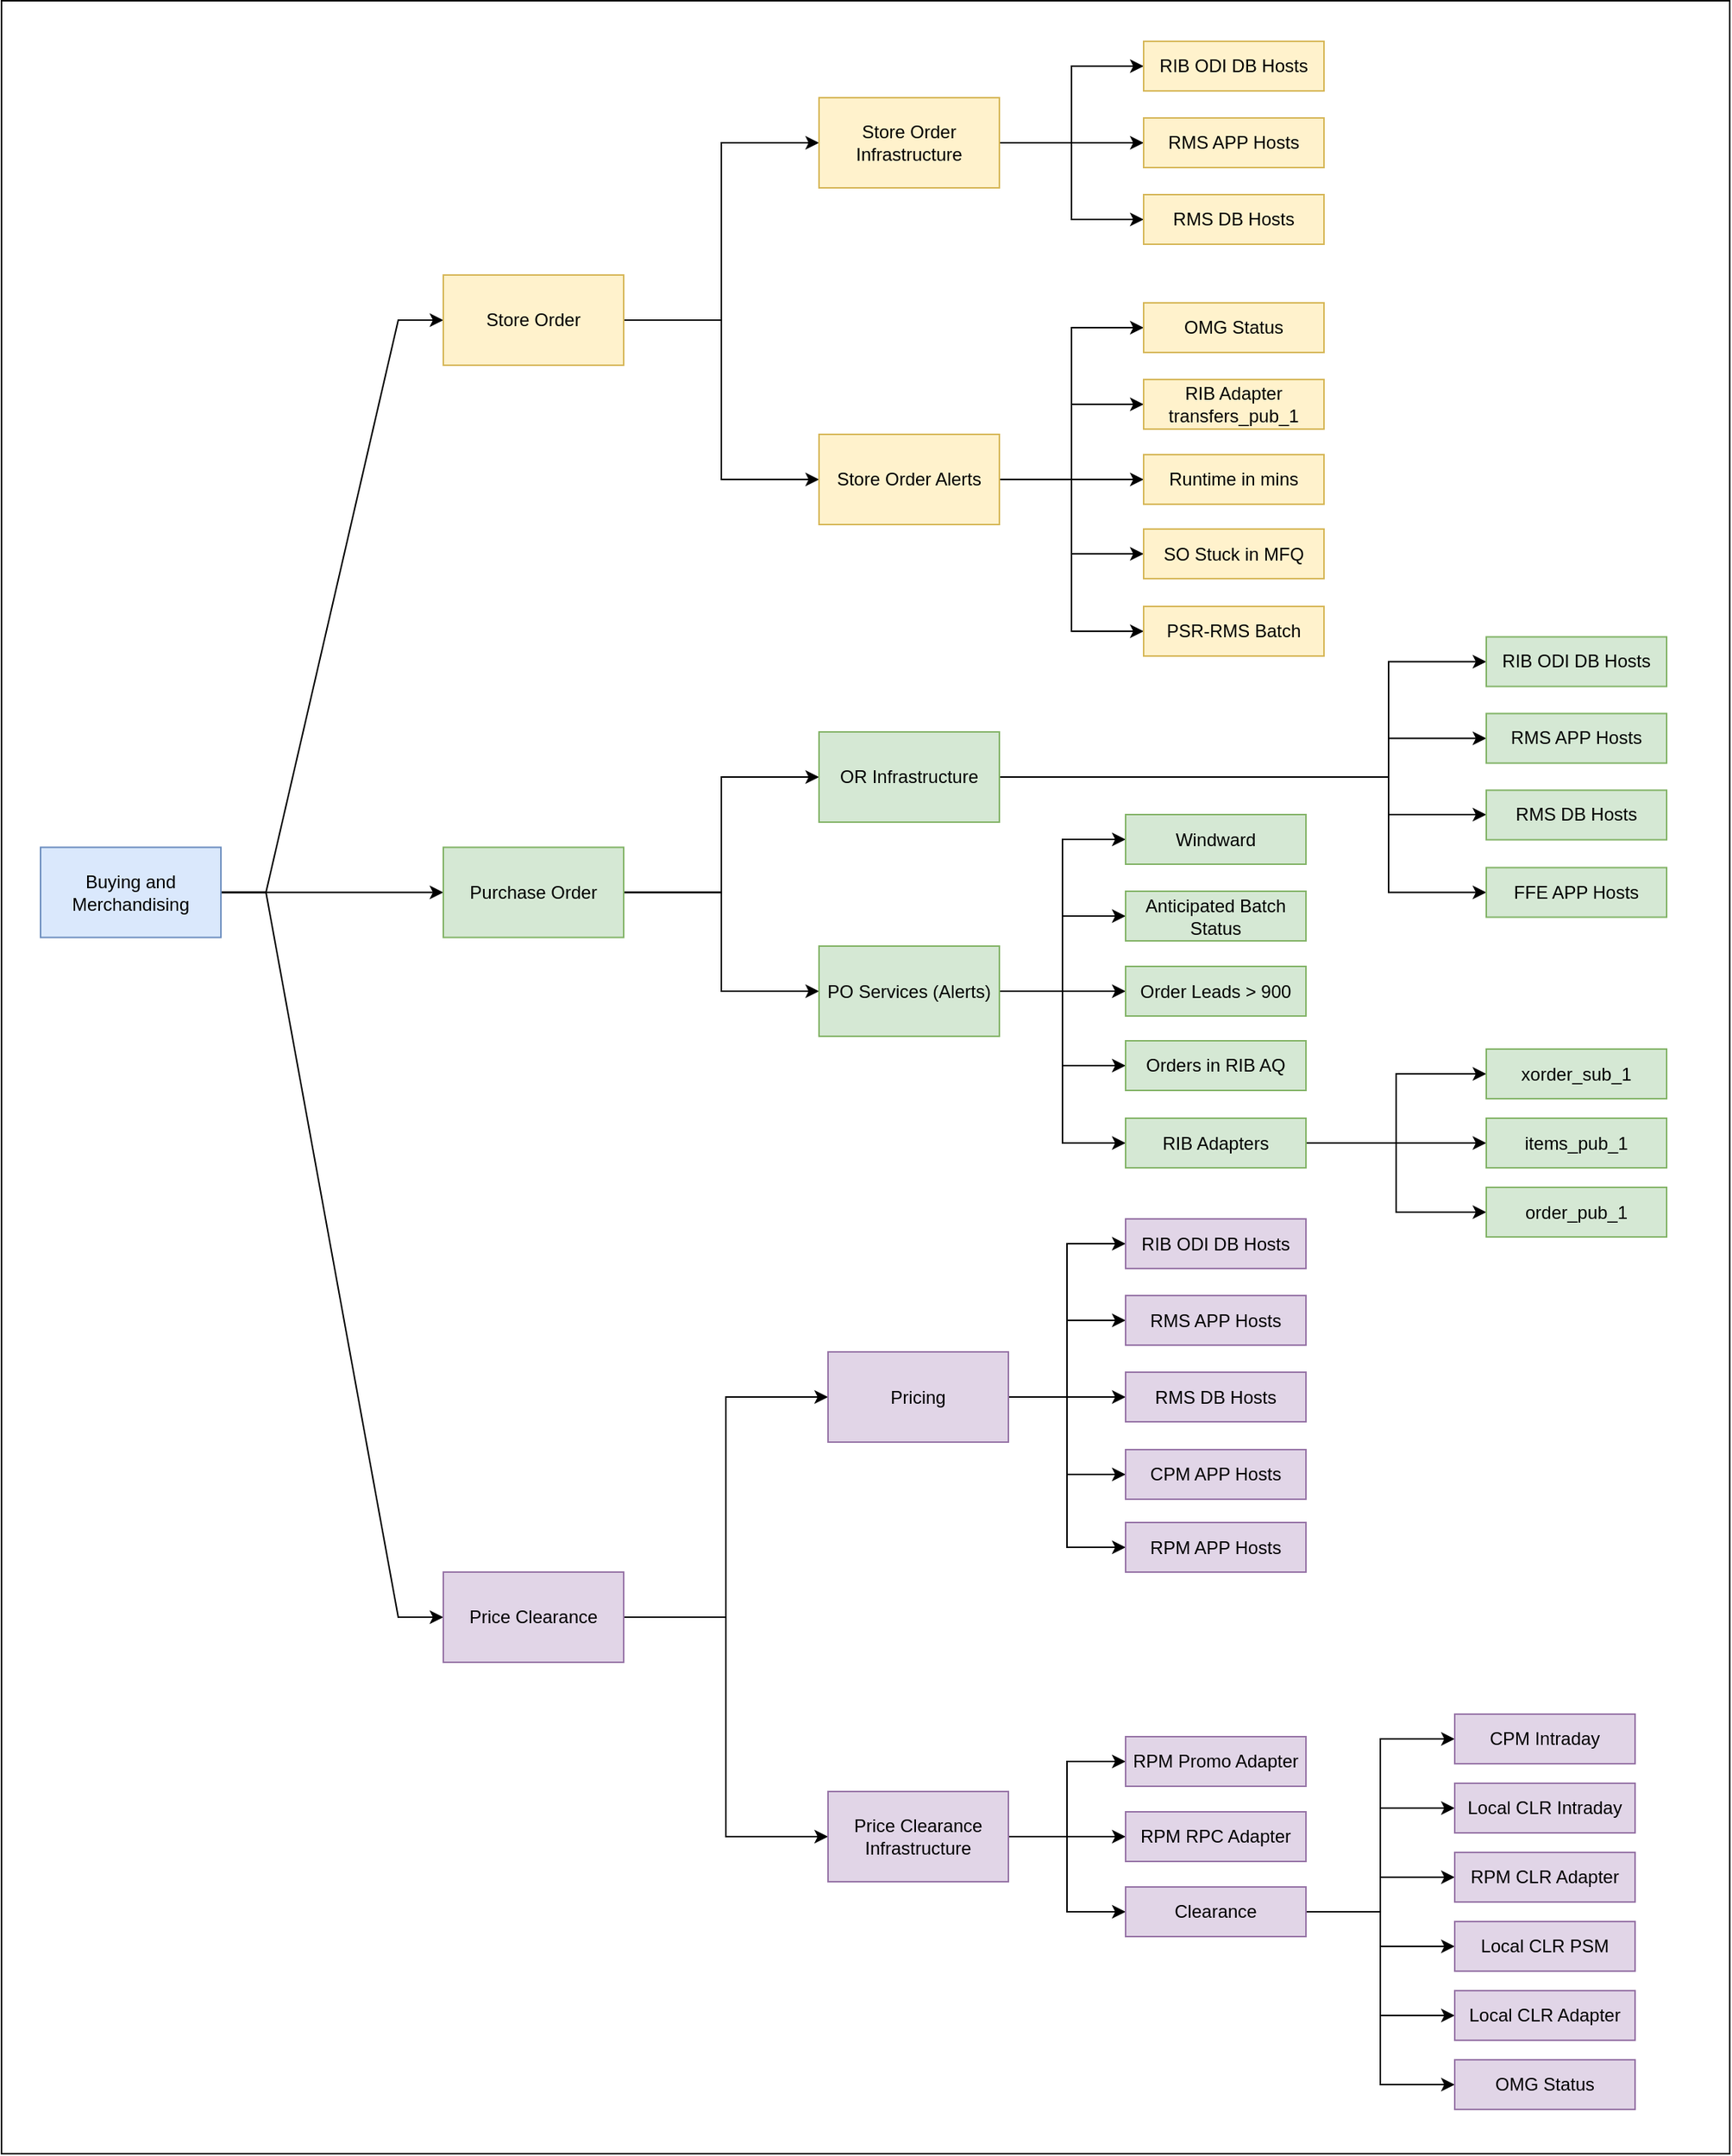<mxfile version="28.1.2">
  <diagram name="Page-1" id="hP_6h3ka9uw1SkXFjNPe">
    <mxGraphModel dx="2337" dy="1387" grid="1" gridSize="10" guides="1" tooltips="1" connect="1" arrows="1" fold="1" page="1" pageScale="1" pageWidth="4681" pageHeight="3300" math="0" shadow="0">
      <root>
        <mxCell id="0" />
        <mxCell id="1" parent="0" />
        <mxCell id="FYWG9nBr05gDe0KyV4Au-99" value="" style="rounded=0;whiteSpace=wrap;html=1;" vertex="1" parent="1">
          <mxGeometry x="230" y="287.5" width="1150" height="1432.5" as="geometry" />
        </mxCell>
        <mxCell id="FYWG9nBr05gDe0KyV4Au-5" style="rounded=0;orthogonalLoop=1;jettySize=auto;html=1;entryX=0;entryY=0.5;entryDx=0;entryDy=0;exitX=1;exitY=0.5;exitDx=0;exitDy=0;edgeStyle=entityRelationEdgeStyle;" edge="1" parent="1" source="FYWG9nBr05gDe0KyV4Au-1" target="FYWG9nBr05gDe0KyV4Au-2">
          <mxGeometry relative="1" as="geometry" />
        </mxCell>
        <mxCell id="FYWG9nBr05gDe0KyV4Au-6" style="rounded=0;orthogonalLoop=1;jettySize=auto;html=1;entryX=0;entryY=0.5;entryDx=0;entryDy=0;edgeStyle=entityRelationEdgeStyle;" edge="1" parent="1" source="FYWG9nBr05gDe0KyV4Au-1" target="FYWG9nBr05gDe0KyV4Au-3">
          <mxGeometry relative="1" as="geometry" />
        </mxCell>
        <mxCell id="FYWG9nBr05gDe0KyV4Au-7" style="rounded=0;orthogonalLoop=1;jettySize=auto;html=1;entryX=0;entryY=0.5;entryDx=0;entryDy=0;exitX=1;exitY=0.5;exitDx=0;exitDy=0;edgeStyle=entityRelationEdgeStyle;" edge="1" parent="1" source="FYWG9nBr05gDe0KyV4Au-1" target="FYWG9nBr05gDe0KyV4Au-4">
          <mxGeometry relative="1" as="geometry" />
        </mxCell>
        <mxCell id="FYWG9nBr05gDe0KyV4Au-1" value="Buying and Merchandising" style="rounded=0;whiteSpace=wrap;html=1;fillColor=#dae8fc;strokeColor=#6c8ebf;" vertex="1" parent="1">
          <mxGeometry x="256" y="850.75" width="120" height="60" as="geometry" />
        </mxCell>
        <mxCell id="FYWG9nBr05gDe0KyV4Au-10" style="edgeStyle=orthogonalEdgeStyle;rounded=0;orthogonalLoop=1;jettySize=auto;html=1;entryX=0;entryY=0.5;entryDx=0;entryDy=0;" edge="1" parent="1" source="FYWG9nBr05gDe0KyV4Au-2" target="FYWG9nBr05gDe0KyV4Au-8">
          <mxGeometry relative="1" as="geometry" />
        </mxCell>
        <mxCell id="FYWG9nBr05gDe0KyV4Au-11" style="edgeStyle=orthogonalEdgeStyle;rounded=0;orthogonalLoop=1;jettySize=auto;html=1;entryX=0;entryY=0.5;entryDx=0;entryDy=0;" edge="1" parent="1" source="FYWG9nBr05gDe0KyV4Au-2" target="FYWG9nBr05gDe0KyV4Au-9">
          <mxGeometry relative="1" as="geometry" />
        </mxCell>
        <mxCell id="FYWG9nBr05gDe0KyV4Au-2" value="Store Order" style="rounded=0;whiteSpace=wrap;html=1;fillColor=#fff2cc;strokeColor=#d6b656;" vertex="1" parent="1">
          <mxGeometry x="524" y="470" width="120" height="60" as="geometry" />
        </mxCell>
        <mxCell id="FYWG9nBr05gDe0KyV4Au-14" style="edgeStyle=orthogonalEdgeStyle;rounded=0;orthogonalLoop=1;jettySize=auto;html=1;entryX=0;entryY=0.5;entryDx=0;entryDy=0;" edge="1" parent="1" source="FYWG9nBr05gDe0KyV4Au-3" target="FYWG9nBr05gDe0KyV4Au-12">
          <mxGeometry relative="1" as="geometry" />
        </mxCell>
        <mxCell id="FYWG9nBr05gDe0KyV4Au-15" style="edgeStyle=orthogonalEdgeStyle;rounded=0;orthogonalLoop=1;jettySize=auto;html=1;entryX=0;entryY=0.5;entryDx=0;entryDy=0;" edge="1" parent="1" source="FYWG9nBr05gDe0KyV4Au-3" target="FYWG9nBr05gDe0KyV4Au-13">
          <mxGeometry relative="1" as="geometry" />
        </mxCell>
        <mxCell id="FYWG9nBr05gDe0KyV4Au-3" value="Purchase Order" style="rounded=0;whiteSpace=wrap;html=1;fillColor=#d5e8d4;strokeColor=#82b366;" vertex="1" parent="1">
          <mxGeometry x="524" y="850.75" width="120" height="60" as="geometry" />
        </mxCell>
        <mxCell id="FYWG9nBr05gDe0KyV4Au-18" style="edgeStyle=orthogonalEdgeStyle;rounded=0;orthogonalLoop=1;jettySize=auto;html=1;entryX=0;entryY=0.5;entryDx=0;entryDy=0;" edge="1" parent="1" source="FYWG9nBr05gDe0KyV4Au-4" target="FYWG9nBr05gDe0KyV4Au-16">
          <mxGeometry relative="1" as="geometry" />
        </mxCell>
        <mxCell id="FYWG9nBr05gDe0KyV4Au-19" style="edgeStyle=orthogonalEdgeStyle;rounded=0;orthogonalLoop=1;jettySize=auto;html=1;entryX=0;entryY=0.5;entryDx=0;entryDy=0;" edge="1" parent="1" source="FYWG9nBr05gDe0KyV4Au-4" target="FYWG9nBr05gDe0KyV4Au-17">
          <mxGeometry relative="1" as="geometry" />
        </mxCell>
        <mxCell id="FYWG9nBr05gDe0KyV4Au-4" value="Price Clearance" style="rounded=0;whiteSpace=wrap;html=1;fillColor=#e1d5e7;strokeColor=#9673a6;" vertex="1" parent="1">
          <mxGeometry x="524" y="1333" width="120" height="60" as="geometry" />
        </mxCell>
        <mxCell id="FYWG9nBr05gDe0KyV4Au-23" style="edgeStyle=orthogonalEdgeStyle;rounded=0;orthogonalLoop=1;jettySize=auto;html=1;entryX=0;entryY=0.5;entryDx=0;entryDy=0;" edge="1" parent="1" source="FYWG9nBr05gDe0KyV4Au-8" target="FYWG9nBr05gDe0KyV4Au-20">
          <mxGeometry relative="1" as="geometry" />
        </mxCell>
        <mxCell id="FYWG9nBr05gDe0KyV4Au-24" style="edgeStyle=orthogonalEdgeStyle;rounded=0;orthogonalLoop=1;jettySize=auto;html=1;entryX=0;entryY=0.5;entryDx=0;entryDy=0;" edge="1" parent="1" source="FYWG9nBr05gDe0KyV4Au-8" target="FYWG9nBr05gDe0KyV4Au-21">
          <mxGeometry relative="1" as="geometry" />
        </mxCell>
        <mxCell id="FYWG9nBr05gDe0KyV4Au-25" style="edgeStyle=orthogonalEdgeStyle;rounded=0;orthogonalLoop=1;jettySize=auto;html=1;entryX=0;entryY=0.5;entryDx=0;entryDy=0;" edge="1" parent="1" source="FYWG9nBr05gDe0KyV4Au-8" target="FYWG9nBr05gDe0KyV4Au-22">
          <mxGeometry relative="1" as="geometry" />
        </mxCell>
        <mxCell id="FYWG9nBr05gDe0KyV4Au-8" value="Store Order Infrastructure" style="rounded=0;whiteSpace=wrap;html=1;fillColor=#fff2cc;strokeColor=#d6b656;" vertex="1" parent="1">
          <mxGeometry x="774" y="352" width="120" height="60" as="geometry" />
        </mxCell>
        <mxCell id="FYWG9nBr05gDe0KyV4Au-31" style="edgeStyle=orthogonalEdgeStyle;rounded=0;orthogonalLoop=1;jettySize=auto;html=1;entryX=0;entryY=0.5;entryDx=0;entryDy=0;" edge="1" parent="1" source="FYWG9nBr05gDe0KyV4Au-9" target="FYWG9nBr05gDe0KyV4Au-26">
          <mxGeometry relative="1" as="geometry" />
        </mxCell>
        <mxCell id="FYWG9nBr05gDe0KyV4Au-32" style="edgeStyle=orthogonalEdgeStyle;rounded=0;orthogonalLoop=1;jettySize=auto;html=1;entryX=0;entryY=0.5;entryDx=0;entryDy=0;" edge="1" parent="1" source="FYWG9nBr05gDe0KyV4Au-9" target="FYWG9nBr05gDe0KyV4Au-27">
          <mxGeometry relative="1" as="geometry" />
        </mxCell>
        <mxCell id="FYWG9nBr05gDe0KyV4Au-33" style="edgeStyle=orthogonalEdgeStyle;rounded=0;orthogonalLoop=1;jettySize=auto;html=1;entryX=0;entryY=0.5;entryDx=0;entryDy=0;" edge="1" parent="1" source="FYWG9nBr05gDe0KyV4Au-9" target="FYWG9nBr05gDe0KyV4Au-28">
          <mxGeometry relative="1" as="geometry" />
        </mxCell>
        <mxCell id="FYWG9nBr05gDe0KyV4Au-34" style="edgeStyle=orthogonalEdgeStyle;rounded=0;orthogonalLoop=1;jettySize=auto;html=1;entryX=0;entryY=0.5;entryDx=0;entryDy=0;" edge="1" parent="1" source="FYWG9nBr05gDe0KyV4Au-9" target="FYWG9nBr05gDe0KyV4Au-29">
          <mxGeometry relative="1" as="geometry" />
        </mxCell>
        <mxCell id="FYWG9nBr05gDe0KyV4Au-35" style="edgeStyle=orthogonalEdgeStyle;rounded=0;orthogonalLoop=1;jettySize=auto;html=1;entryX=0;entryY=0.5;entryDx=0;entryDy=0;" edge="1" parent="1" source="FYWG9nBr05gDe0KyV4Au-9" target="FYWG9nBr05gDe0KyV4Au-30">
          <mxGeometry relative="1" as="geometry" />
        </mxCell>
        <mxCell id="FYWG9nBr05gDe0KyV4Au-9" value="Store Order Alerts" style="rounded=0;whiteSpace=wrap;html=1;fillColor=#fff2cc;strokeColor=#d6b656;" vertex="1" parent="1">
          <mxGeometry x="774" y="576" width="120" height="60" as="geometry" />
        </mxCell>
        <mxCell id="FYWG9nBr05gDe0KyV4Au-43" style="edgeStyle=orthogonalEdgeStyle;rounded=0;orthogonalLoop=1;jettySize=auto;html=1;entryX=0;entryY=0.5;entryDx=0;entryDy=0;" edge="1" parent="1" source="FYWG9nBr05gDe0KyV4Au-12" target="FYWG9nBr05gDe0KyV4Au-36">
          <mxGeometry relative="1" as="geometry">
            <Array as="points">
              <mxPoint x="1153" y="804" />
              <mxPoint x="1153" y="727" />
            </Array>
          </mxGeometry>
        </mxCell>
        <mxCell id="FYWG9nBr05gDe0KyV4Au-44" style="edgeStyle=orthogonalEdgeStyle;rounded=0;orthogonalLoop=1;jettySize=auto;html=1;entryX=0;entryY=0.5;entryDx=0;entryDy=0;" edge="1" parent="1" source="FYWG9nBr05gDe0KyV4Au-12" target="FYWG9nBr05gDe0KyV4Au-37">
          <mxGeometry relative="1" as="geometry">
            <Array as="points">
              <mxPoint x="1153" y="804" />
              <mxPoint x="1153" y="778" />
            </Array>
          </mxGeometry>
        </mxCell>
        <mxCell id="FYWG9nBr05gDe0KyV4Au-45" style="edgeStyle=orthogonalEdgeStyle;rounded=0;orthogonalLoop=1;jettySize=auto;html=1;" edge="1" parent="1" source="FYWG9nBr05gDe0KyV4Au-12" target="FYWG9nBr05gDe0KyV4Au-38">
          <mxGeometry relative="1" as="geometry">
            <Array as="points">
              <mxPoint x="1153" y="804" />
              <mxPoint x="1153" y="829" />
            </Array>
          </mxGeometry>
        </mxCell>
        <mxCell id="FYWG9nBr05gDe0KyV4Au-46" style="edgeStyle=orthogonalEdgeStyle;rounded=0;orthogonalLoop=1;jettySize=auto;html=1;entryX=0;entryY=0.5;entryDx=0;entryDy=0;" edge="1" parent="1" source="FYWG9nBr05gDe0KyV4Au-12" target="FYWG9nBr05gDe0KyV4Au-39">
          <mxGeometry relative="1" as="geometry">
            <Array as="points">
              <mxPoint x="1153" y="804" />
              <mxPoint x="1153" y="881" />
            </Array>
          </mxGeometry>
        </mxCell>
        <mxCell id="FYWG9nBr05gDe0KyV4Au-12" value="OR Infrastructure" style="rounded=0;whiteSpace=wrap;html=1;fillColor=#d5e8d4;strokeColor=#82b366;" vertex="1" parent="1">
          <mxGeometry x="774" y="774" width="120" height="60" as="geometry" />
        </mxCell>
        <mxCell id="FYWG9nBr05gDe0KyV4Au-56" style="edgeStyle=orthogonalEdgeStyle;rounded=0;orthogonalLoop=1;jettySize=auto;html=1;entryX=0;entryY=0.5;entryDx=0;entryDy=0;" edge="1" parent="1" source="FYWG9nBr05gDe0KyV4Au-13" target="FYWG9nBr05gDe0KyV4Au-51">
          <mxGeometry relative="1" as="geometry" />
        </mxCell>
        <mxCell id="FYWG9nBr05gDe0KyV4Au-57" style="edgeStyle=orthogonalEdgeStyle;rounded=0;orthogonalLoop=1;jettySize=auto;html=1;entryX=0;entryY=0.5;entryDx=0;entryDy=0;" edge="1" parent="1" source="FYWG9nBr05gDe0KyV4Au-13" target="FYWG9nBr05gDe0KyV4Au-52">
          <mxGeometry relative="1" as="geometry" />
        </mxCell>
        <mxCell id="FYWG9nBr05gDe0KyV4Au-58" style="edgeStyle=orthogonalEdgeStyle;rounded=0;orthogonalLoop=1;jettySize=auto;html=1;entryX=0;entryY=0.5;entryDx=0;entryDy=0;" edge="1" parent="1" source="FYWG9nBr05gDe0KyV4Au-13" target="FYWG9nBr05gDe0KyV4Au-53">
          <mxGeometry relative="1" as="geometry" />
        </mxCell>
        <mxCell id="FYWG9nBr05gDe0KyV4Au-59" style="edgeStyle=orthogonalEdgeStyle;rounded=0;orthogonalLoop=1;jettySize=auto;html=1;entryX=0;entryY=0.5;entryDx=0;entryDy=0;" edge="1" parent="1" source="FYWG9nBr05gDe0KyV4Au-13" target="FYWG9nBr05gDe0KyV4Au-54">
          <mxGeometry relative="1" as="geometry" />
        </mxCell>
        <mxCell id="FYWG9nBr05gDe0KyV4Au-60" style="edgeStyle=orthogonalEdgeStyle;rounded=0;orthogonalLoop=1;jettySize=auto;html=1;entryX=0;entryY=0.5;entryDx=0;entryDy=0;" edge="1" parent="1" source="FYWG9nBr05gDe0KyV4Au-13" target="FYWG9nBr05gDe0KyV4Au-55">
          <mxGeometry relative="1" as="geometry" />
        </mxCell>
        <mxCell id="FYWG9nBr05gDe0KyV4Au-13" value="PO Services (Alerts)" style="rounded=0;whiteSpace=wrap;html=1;fillColor=#d5e8d4;strokeColor=#82b366;" vertex="1" parent="1">
          <mxGeometry x="774" y="916.5" width="120" height="60" as="geometry" />
        </mxCell>
        <mxCell id="FYWG9nBr05gDe0KyV4Au-72" style="edgeStyle=orthogonalEdgeStyle;rounded=0;orthogonalLoop=1;jettySize=auto;html=1;entryX=0;entryY=0.5;entryDx=0;entryDy=0;" edge="1" parent="1" source="FYWG9nBr05gDe0KyV4Au-16" target="FYWG9nBr05gDe0KyV4Au-67">
          <mxGeometry relative="1" as="geometry" />
        </mxCell>
        <mxCell id="FYWG9nBr05gDe0KyV4Au-73" style="edgeStyle=orthogonalEdgeStyle;rounded=0;orthogonalLoop=1;jettySize=auto;html=1;entryX=0;entryY=0.5;entryDx=0;entryDy=0;" edge="1" parent="1" source="FYWG9nBr05gDe0KyV4Au-16" target="FYWG9nBr05gDe0KyV4Au-68">
          <mxGeometry relative="1" as="geometry" />
        </mxCell>
        <mxCell id="FYWG9nBr05gDe0KyV4Au-74" style="edgeStyle=orthogonalEdgeStyle;rounded=0;orthogonalLoop=1;jettySize=auto;html=1;entryX=0;entryY=0.5;entryDx=0;entryDy=0;" edge="1" parent="1" source="FYWG9nBr05gDe0KyV4Au-16" target="FYWG9nBr05gDe0KyV4Au-69">
          <mxGeometry relative="1" as="geometry" />
        </mxCell>
        <mxCell id="FYWG9nBr05gDe0KyV4Au-75" style="edgeStyle=orthogonalEdgeStyle;rounded=0;orthogonalLoop=1;jettySize=auto;html=1;entryX=0;entryY=0.5;entryDx=0;entryDy=0;" edge="1" parent="1" source="FYWG9nBr05gDe0KyV4Au-16" target="FYWG9nBr05gDe0KyV4Au-70">
          <mxGeometry relative="1" as="geometry" />
        </mxCell>
        <mxCell id="FYWG9nBr05gDe0KyV4Au-76" style="edgeStyle=orthogonalEdgeStyle;rounded=0;orthogonalLoop=1;jettySize=auto;html=1;entryX=0;entryY=0.5;entryDx=0;entryDy=0;" edge="1" parent="1" source="FYWG9nBr05gDe0KyV4Au-16" target="FYWG9nBr05gDe0KyV4Au-71">
          <mxGeometry relative="1" as="geometry" />
        </mxCell>
        <mxCell id="FYWG9nBr05gDe0KyV4Au-16" value="Pricing" style="rounded=0;whiteSpace=wrap;html=1;fillColor=#e1d5e7;strokeColor=#9673a6;" vertex="1" parent="1">
          <mxGeometry x="780" y="1186.5" width="120" height="60" as="geometry" />
        </mxCell>
        <mxCell id="FYWG9nBr05gDe0KyV4Au-80" style="edgeStyle=orthogonalEdgeStyle;rounded=0;orthogonalLoop=1;jettySize=auto;html=1;entryX=0;entryY=0.5;entryDx=0;entryDy=0;" edge="1" parent="1" source="FYWG9nBr05gDe0KyV4Au-17" target="FYWG9nBr05gDe0KyV4Au-77">
          <mxGeometry relative="1" as="geometry" />
        </mxCell>
        <mxCell id="FYWG9nBr05gDe0KyV4Au-81" style="edgeStyle=orthogonalEdgeStyle;rounded=0;orthogonalLoop=1;jettySize=auto;html=1;entryX=0;entryY=0.5;entryDx=0;entryDy=0;" edge="1" parent="1" source="FYWG9nBr05gDe0KyV4Au-17" target="FYWG9nBr05gDe0KyV4Au-78">
          <mxGeometry relative="1" as="geometry" />
        </mxCell>
        <mxCell id="FYWG9nBr05gDe0KyV4Au-82" style="edgeStyle=orthogonalEdgeStyle;rounded=0;orthogonalLoop=1;jettySize=auto;html=1;entryX=0;entryY=0.5;entryDx=0;entryDy=0;" edge="1" parent="1" source="FYWG9nBr05gDe0KyV4Au-17" target="FYWG9nBr05gDe0KyV4Au-79">
          <mxGeometry relative="1" as="geometry" />
        </mxCell>
        <mxCell id="FYWG9nBr05gDe0KyV4Au-17" value="Price Clearance Infrastructure" style="rounded=0;whiteSpace=wrap;html=1;fillColor=#e1d5e7;strokeColor=#9673a6;" vertex="1" parent="1">
          <mxGeometry x="780" y="1479" width="120" height="60" as="geometry" />
        </mxCell>
        <mxCell id="FYWG9nBr05gDe0KyV4Au-20" value="RIB ODI DB Hosts" style="rounded=0;whiteSpace=wrap;html=1;fillColor=#fff2cc;strokeColor=#d6b656;" vertex="1" parent="1">
          <mxGeometry x="990" y="314.5" width="120" height="33" as="geometry" />
        </mxCell>
        <mxCell id="FYWG9nBr05gDe0KyV4Au-21" value="RMS APP Hosts" style="rounded=0;whiteSpace=wrap;html=1;fillColor=#fff2cc;strokeColor=#d6b656;" vertex="1" parent="1">
          <mxGeometry x="990" y="365.5" width="120" height="33" as="geometry" />
        </mxCell>
        <mxCell id="FYWG9nBr05gDe0KyV4Au-22" value="RMS DB Hosts" style="rounded=0;whiteSpace=wrap;html=1;fillColor=#fff2cc;strokeColor=#d6b656;" vertex="1" parent="1">
          <mxGeometry x="990" y="416.5" width="120" height="33" as="geometry" />
        </mxCell>
        <mxCell id="FYWG9nBr05gDe0KyV4Au-26" value="OMG Status" style="rounded=0;whiteSpace=wrap;html=1;fillColor=#fff2cc;strokeColor=#d6b656;" vertex="1" parent="1">
          <mxGeometry x="990" y="488.5" width="120" height="33" as="geometry" />
        </mxCell>
        <mxCell id="FYWG9nBr05gDe0KyV4Au-27" value="RIB Adapter&lt;br&gt;transfers_pub_1" style="rounded=0;whiteSpace=wrap;html=1;fillColor=#fff2cc;strokeColor=#d6b656;" vertex="1" parent="1">
          <mxGeometry x="990" y="539.5" width="120" height="33" as="geometry" />
        </mxCell>
        <mxCell id="FYWG9nBr05gDe0KyV4Au-28" value="Runtime in mins" style="rounded=0;whiteSpace=wrap;html=1;fillColor=#fff2cc;strokeColor=#d6b656;" vertex="1" parent="1">
          <mxGeometry x="990" y="589.5" width="120" height="33" as="geometry" />
        </mxCell>
        <mxCell id="FYWG9nBr05gDe0KyV4Au-29" value="SO Stuck in MFQ" style="rounded=0;whiteSpace=wrap;html=1;fillColor=#fff2cc;strokeColor=#d6b656;" vertex="1" parent="1">
          <mxGeometry x="990" y="639" width="120" height="33" as="geometry" />
        </mxCell>
        <mxCell id="FYWG9nBr05gDe0KyV4Au-30" value="PSR-RMS Batch" style="rounded=0;whiteSpace=wrap;html=1;fillColor=#fff2cc;strokeColor=#d6b656;" vertex="1" parent="1">
          <mxGeometry x="990" y="690.5" width="120" height="33" as="geometry" />
        </mxCell>
        <mxCell id="FYWG9nBr05gDe0KyV4Au-36" value="RIB ODI DB Hosts" style="rounded=0;whiteSpace=wrap;html=1;fillColor=#d5e8d4;strokeColor=#82b366;" vertex="1" parent="1">
          <mxGeometry x="1218" y="710.75" width="120" height="33" as="geometry" />
        </mxCell>
        <mxCell id="FYWG9nBr05gDe0KyV4Au-37" value="RMS APP Hosts" style="rounded=0;whiteSpace=wrap;html=1;fillColor=#d5e8d4;strokeColor=#82b366;" vertex="1" parent="1">
          <mxGeometry x="1218" y="761.75" width="120" height="33" as="geometry" />
        </mxCell>
        <mxCell id="FYWG9nBr05gDe0KyV4Au-38" value="RMS DB Hosts" style="rounded=0;whiteSpace=wrap;html=1;fillColor=#d5e8d4;strokeColor=#82b366;" vertex="1" parent="1">
          <mxGeometry x="1218" y="812.75" width="120" height="33" as="geometry" />
        </mxCell>
        <mxCell id="FYWG9nBr05gDe0KyV4Au-39" value="FFE APP Hosts" style="rounded=0;whiteSpace=wrap;html=1;fillColor=#d5e8d4;strokeColor=#82b366;" vertex="1" parent="1">
          <mxGeometry x="1218" y="864.25" width="120" height="33" as="geometry" />
        </mxCell>
        <mxCell id="FYWG9nBr05gDe0KyV4Au-51" value="Windward" style="rounded=0;whiteSpace=wrap;html=1;fillColor=#d5e8d4;strokeColor=#82b366;" vertex="1" parent="1">
          <mxGeometry x="978" y="829" width="120" height="33" as="geometry" />
        </mxCell>
        <mxCell id="FYWG9nBr05gDe0KyV4Au-52" value="Anticipated Batch Status" style="rounded=0;whiteSpace=wrap;html=1;fillColor=#d5e8d4;strokeColor=#82b366;" vertex="1" parent="1">
          <mxGeometry x="978" y="880" width="120" height="33" as="geometry" />
        </mxCell>
        <mxCell id="FYWG9nBr05gDe0KyV4Au-53" value="Order Leads &amp;gt; 900" style="rounded=0;whiteSpace=wrap;html=1;fillColor=#d5e8d4;strokeColor=#82b366;" vertex="1" parent="1">
          <mxGeometry x="978" y="930" width="120" height="33" as="geometry" />
        </mxCell>
        <mxCell id="FYWG9nBr05gDe0KyV4Au-54" value="Orders in RIB AQ" style="rounded=0;whiteSpace=wrap;html=1;fillColor=#d5e8d4;strokeColor=#82b366;" vertex="1" parent="1">
          <mxGeometry x="978" y="979.5" width="120" height="33" as="geometry" />
        </mxCell>
        <mxCell id="FYWG9nBr05gDe0KyV4Au-64" style="edgeStyle=orthogonalEdgeStyle;rounded=0;orthogonalLoop=1;jettySize=auto;html=1;entryX=0;entryY=0.5;entryDx=0;entryDy=0;" edge="1" parent="1" source="FYWG9nBr05gDe0KyV4Au-55" target="FYWG9nBr05gDe0KyV4Au-62">
          <mxGeometry relative="1" as="geometry" />
        </mxCell>
        <mxCell id="FYWG9nBr05gDe0KyV4Au-65" style="edgeStyle=orthogonalEdgeStyle;rounded=0;orthogonalLoop=1;jettySize=auto;html=1;" edge="1" parent="1" source="FYWG9nBr05gDe0KyV4Au-55" target="FYWG9nBr05gDe0KyV4Au-61">
          <mxGeometry relative="1" as="geometry" />
        </mxCell>
        <mxCell id="FYWG9nBr05gDe0KyV4Au-66" style="edgeStyle=orthogonalEdgeStyle;rounded=0;orthogonalLoop=1;jettySize=auto;html=1;entryX=0;entryY=0.5;entryDx=0;entryDy=0;" edge="1" parent="1" source="FYWG9nBr05gDe0KyV4Au-55" target="FYWG9nBr05gDe0KyV4Au-63">
          <mxGeometry relative="1" as="geometry" />
        </mxCell>
        <mxCell id="FYWG9nBr05gDe0KyV4Au-55" value="RIB Adapters" style="rounded=0;whiteSpace=wrap;html=1;fillColor=#d5e8d4;strokeColor=#82b366;" vertex="1" parent="1">
          <mxGeometry x="978" y="1031" width="120" height="33" as="geometry" />
        </mxCell>
        <mxCell id="FYWG9nBr05gDe0KyV4Au-61" value="items_pub_1" style="rounded=0;whiteSpace=wrap;html=1;fillColor=#d5e8d4;strokeColor=#82b366;" vertex="1" parent="1">
          <mxGeometry x="1218" y="1031" width="120" height="33" as="geometry" />
        </mxCell>
        <mxCell id="FYWG9nBr05gDe0KyV4Au-62" value="xorder_sub_1" style="rounded=0;whiteSpace=wrap;html=1;fillColor=#d5e8d4;strokeColor=#82b366;" vertex="1" parent="1">
          <mxGeometry x="1218" y="985" width="120" height="33" as="geometry" />
        </mxCell>
        <mxCell id="FYWG9nBr05gDe0KyV4Au-63" value="order_pub_1" style="rounded=0;whiteSpace=wrap;html=1;fillColor=#d5e8d4;strokeColor=#82b366;" vertex="1" parent="1">
          <mxGeometry x="1218" y="1077" width="120" height="33" as="geometry" />
        </mxCell>
        <mxCell id="FYWG9nBr05gDe0KyV4Au-67" value="RIB ODI DB Hosts" style="rounded=0;whiteSpace=wrap;html=1;fillColor=#e1d5e7;strokeColor=#9673a6;" vertex="1" parent="1">
          <mxGeometry x="978" y="1098" width="120" height="33" as="geometry" />
        </mxCell>
        <mxCell id="FYWG9nBr05gDe0KyV4Au-68" value="RMS APP Hosts" style="rounded=0;whiteSpace=wrap;html=1;fillColor=#e1d5e7;strokeColor=#9673a6;" vertex="1" parent="1">
          <mxGeometry x="978" y="1149" width="120" height="33" as="geometry" />
        </mxCell>
        <mxCell id="FYWG9nBr05gDe0KyV4Au-69" value="RMS DB Hosts" style="rounded=0;whiteSpace=wrap;html=1;fillColor=#e1d5e7;strokeColor=#9673a6;" vertex="1" parent="1">
          <mxGeometry x="978" y="1200" width="120" height="33" as="geometry" />
        </mxCell>
        <mxCell id="FYWG9nBr05gDe0KyV4Au-70" value="CPM APP Hosts" style="rounded=0;whiteSpace=wrap;html=1;fillColor=#e1d5e7;strokeColor=#9673a6;" vertex="1" parent="1">
          <mxGeometry x="978" y="1251.5" width="120" height="33" as="geometry" />
        </mxCell>
        <mxCell id="FYWG9nBr05gDe0KyV4Au-71" value="RPM APP Hosts" style="rounded=0;whiteSpace=wrap;html=1;fillColor=#e1d5e7;strokeColor=#9673a6;" vertex="1" parent="1">
          <mxGeometry x="978" y="1300" width="120" height="33" as="geometry" />
        </mxCell>
        <mxCell id="FYWG9nBr05gDe0KyV4Au-77" value="RPM Promo Adapter" style="rounded=0;whiteSpace=wrap;html=1;fillColor=#e1d5e7;strokeColor=#9673a6;" vertex="1" parent="1">
          <mxGeometry x="978" y="1442.5" width="120" height="33" as="geometry" />
        </mxCell>
        <mxCell id="FYWG9nBr05gDe0KyV4Au-78" value="RPM RPC Adapter" style="rounded=0;whiteSpace=wrap;html=1;fillColor=#e1d5e7;strokeColor=#9673a6;" vertex="1" parent="1">
          <mxGeometry x="978" y="1492.5" width="120" height="33" as="geometry" />
        </mxCell>
        <mxCell id="FYWG9nBr05gDe0KyV4Au-89" style="edgeStyle=orthogonalEdgeStyle;rounded=0;orthogonalLoop=1;jettySize=auto;html=1;entryX=0;entryY=0.5;entryDx=0;entryDy=0;" edge="1" parent="1" source="FYWG9nBr05gDe0KyV4Au-79" target="FYWG9nBr05gDe0KyV4Au-84">
          <mxGeometry relative="1" as="geometry" />
        </mxCell>
        <mxCell id="FYWG9nBr05gDe0KyV4Au-90" style="edgeStyle=orthogonalEdgeStyle;rounded=0;orthogonalLoop=1;jettySize=auto;html=1;entryX=0;entryY=0.5;entryDx=0;entryDy=0;" edge="1" parent="1" source="FYWG9nBr05gDe0KyV4Au-79" target="FYWG9nBr05gDe0KyV4Au-83">
          <mxGeometry relative="1" as="geometry" />
        </mxCell>
        <mxCell id="FYWG9nBr05gDe0KyV4Au-91" style="edgeStyle=orthogonalEdgeStyle;rounded=0;orthogonalLoop=1;jettySize=auto;html=1;entryX=0;entryY=0.5;entryDx=0;entryDy=0;" edge="1" parent="1" source="FYWG9nBr05gDe0KyV4Au-79" target="FYWG9nBr05gDe0KyV4Au-85">
          <mxGeometry relative="1" as="geometry" />
        </mxCell>
        <mxCell id="FYWG9nBr05gDe0KyV4Au-92" style="edgeStyle=orthogonalEdgeStyle;rounded=0;orthogonalLoop=1;jettySize=auto;html=1;entryX=0;entryY=0.5;entryDx=0;entryDy=0;" edge="1" parent="1" source="FYWG9nBr05gDe0KyV4Au-79" target="FYWG9nBr05gDe0KyV4Au-87">
          <mxGeometry relative="1" as="geometry" />
        </mxCell>
        <mxCell id="FYWG9nBr05gDe0KyV4Au-93" style="edgeStyle=orthogonalEdgeStyle;rounded=0;orthogonalLoop=1;jettySize=auto;html=1;entryX=0;entryY=0.5;entryDx=0;entryDy=0;" edge="1" parent="1" source="FYWG9nBr05gDe0KyV4Au-79" target="FYWG9nBr05gDe0KyV4Au-86">
          <mxGeometry relative="1" as="geometry" />
        </mxCell>
        <mxCell id="FYWG9nBr05gDe0KyV4Au-94" style="edgeStyle=orthogonalEdgeStyle;rounded=0;orthogonalLoop=1;jettySize=auto;html=1;entryX=0;entryY=0.5;entryDx=0;entryDy=0;" edge="1" parent="1" source="FYWG9nBr05gDe0KyV4Au-79" target="FYWG9nBr05gDe0KyV4Au-88">
          <mxGeometry relative="1" as="geometry" />
        </mxCell>
        <mxCell id="FYWG9nBr05gDe0KyV4Au-79" value="Clearance" style="rounded=0;whiteSpace=wrap;html=1;fillColor=#e1d5e7;strokeColor=#9673a6;" vertex="1" parent="1">
          <mxGeometry x="978" y="1542.5" width="120" height="33" as="geometry" />
        </mxCell>
        <mxCell id="FYWG9nBr05gDe0KyV4Au-83" value="Local CLR Intraday" style="rounded=0;whiteSpace=wrap;html=1;fillColor=#e1d5e7;strokeColor=#9673a6;" vertex="1" parent="1">
          <mxGeometry x="1197" y="1473.5" width="120" height="33" as="geometry" />
        </mxCell>
        <mxCell id="FYWG9nBr05gDe0KyV4Au-84" value="CPM Intraday" style="rounded=0;whiteSpace=wrap;html=1;fillColor=#e1d5e7;strokeColor=#9673a6;" vertex="1" parent="1">
          <mxGeometry x="1197" y="1427.5" width="120" height="33" as="geometry" />
        </mxCell>
        <mxCell id="FYWG9nBr05gDe0KyV4Au-85" value="RPM CLR Adapter" style="rounded=0;whiteSpace=wrap;html=1;fillColor=#e1d5e7;strokeColor=#9673a6;" vertex="1" parent="1">
          <mxGeometry x="1197" y="1519.5" width="120" height="33" as="geometry" />
        </mxCell>
        <mxCell id="FYWG9nBr05gDe0KyV4Au-86" value="Local CLR Adapter" style="rounded=0;whiteSpace=wrap;html=1;fillColor=#e1d5e7;strokeColor=#9673a6;" vertex="1" parent="1">
          <mxGeometry x="1197" y="1611.5" width="120" height="33" as="geometry" />
        </mxCell>
        <mxCell id="FYWG9nBr05gDe0KyV4Au-87" value="Local CLR PSM" style="rounded=0;whiteSpace=wrap;html=1;fillColor=#e1d5e7;strokeColor=#9673a6;" vertex="1" parent="1">
          <mxGeometry x="1197" y="1565.5" width="120" height="33" as="geometry" />
        </mxCell>
        <mxCell id="FYWG9nBr05gDe0KyV4Au-88" value="OMG Status" style="rounded=0;whiteSpace=wrap;html=1;fillColor=#e1d5e7;strokeColor=#9673a6;" vertex="1" parent="1">
          <mxGeometry x="1197" y="1657.5" width="120" height="33" as="geometry" />
        </mxCell>
      </root>
    </mxGraphModel>
  </diagram>
</mxfile>
